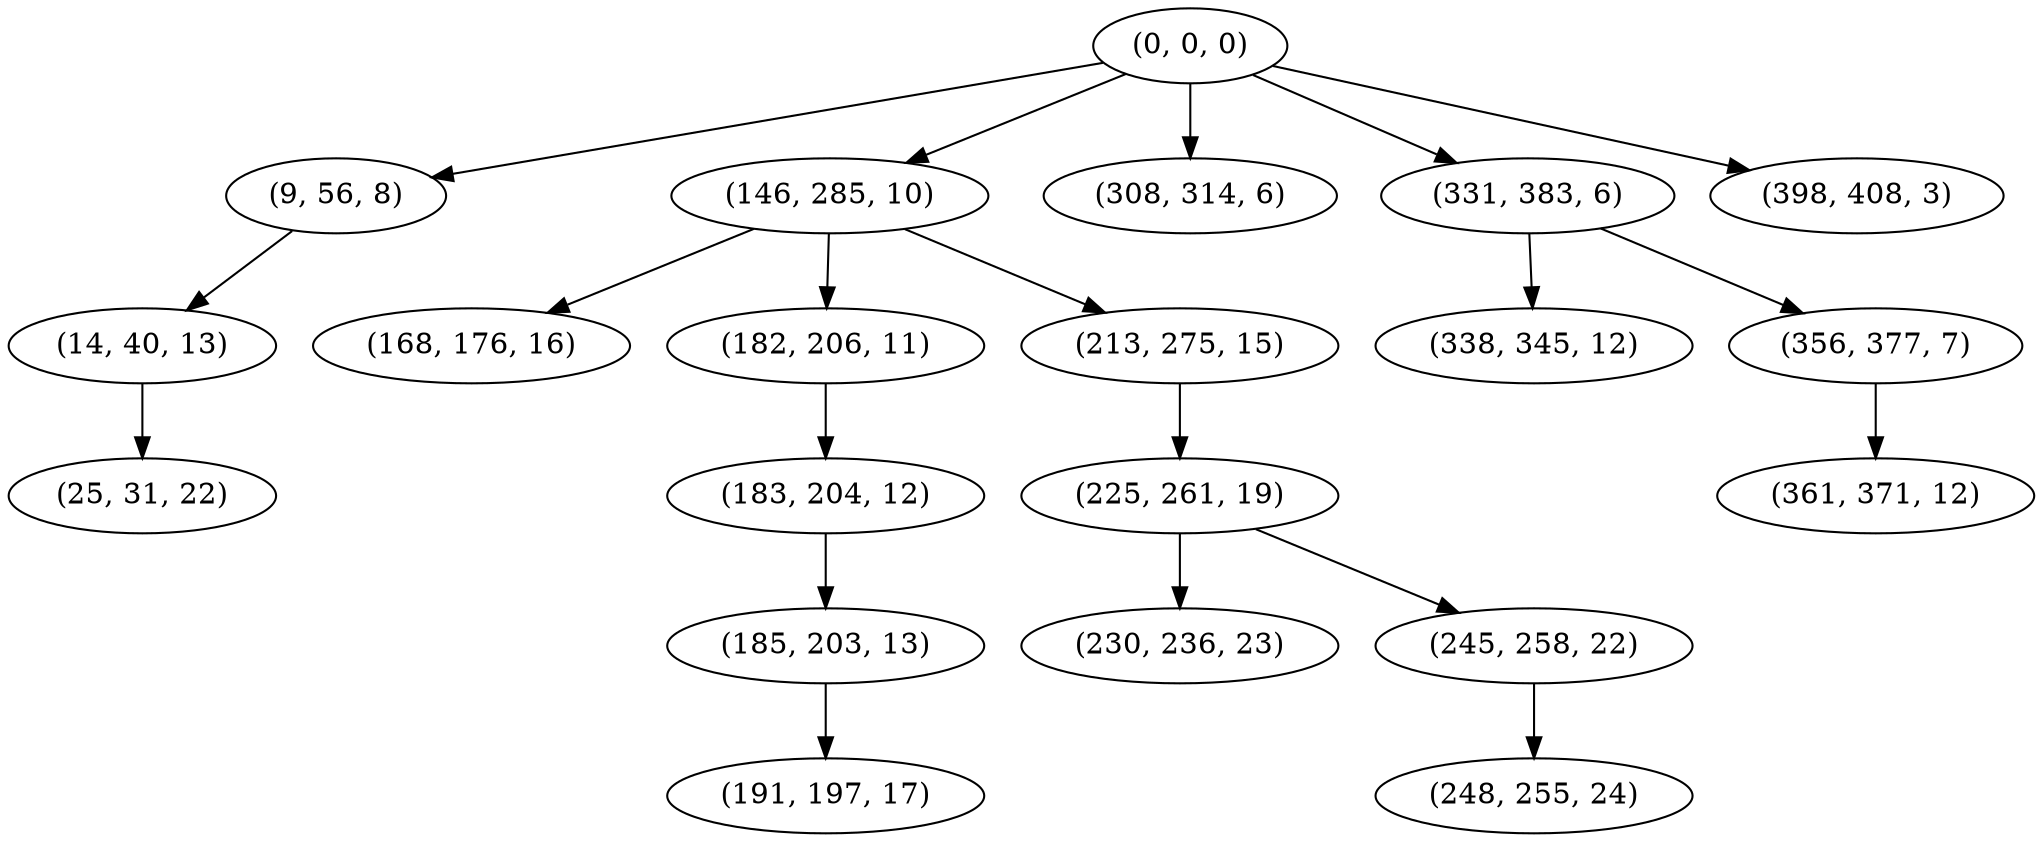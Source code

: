 digraph tree {
    "(0, 0, 0)";
    "(9, 56, 8)";
    "(14, 40, 13)";
    "(25, 31, 22)";
    "(146, 285, 10)";
    "(168, 176, 16)";
    "(182, 206, 11)";
    "(183, 204, 12)";
    "(185, 203, 13)";
    "(191, 197, 17)";
    "(213, 275, 15)";
    "(225, 261, 19)";
    "(230, 236, 23)";
    "(245, 258, 22)";
    "(248, 255, 24)";
    "(308, 314, 6)";
    "(331, 383, 6)";
    "(338, 345, 12)";
    "(356, 377, 7)";
    "(361, 371, 12)";
    "(398, 408, 3)";
    "(0, 0, 0)" -> "(9, 56, 8)";
    "(0, 0, 0)" -> "(146, 285, 10)";
    "(0, 0, 0)" -> "(308, 314, 6)";
    "(0, 0, 0)" -> "(331, 383, 6)";
    "(0, 0, 0)" -> "(398, 408, 3)";
    "(9, 56, 8)" -> "(14, 40, 13)";
    "(14, 40, 13)" -> "(25, 31, 22)";
    "(146, 285, 10)" -> "(168, 176, 16)";
    "(146, 285, 10)" -> "(182, 206, 11)";
    "(146, 285, 10)" -> "(213, 275, 15)";
    "(182, 206, 11)" -> "(183, 204, 12)";
    "(183, 204, 12)" -> "(185, 203, 13)";
    "(185, 203, 13)" -> "(191, 197, 17)";
    "(213, 275, 15)" -> "(225, 261, 19)";
    "(225, 261, 19)" -> "(230, 236, 23)";
    "(225, 261, 19)" -> "(245, 258, 22)";
    "(245, 258, 22)" -> "(248, 255, 24)";
    "(331, 383, 6)" -> "(338, 345, 12)";
    "(331, 383, 6)" -> "(356, 377, 7)";
    "(356, 377, 7)" -> "(361, 371, 12)";
}
